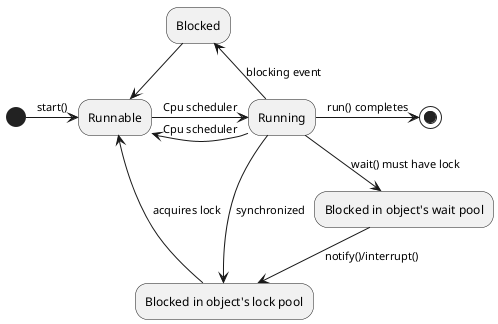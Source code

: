 @startuml
(*) -> [start()]Runnable
-> [Cpu scheduler]Running
-> [run() completes](*)

Running -> [Cpu scheduler]Runnable

Running -left-> [blocking event]Blocked
-->Runnable

Running --> [synchronized]Blocked in object's lock pool

Running --> [wait() must have lock]Blocked in object's wait pool
--> [notify()/interrupt()]Blocked in object's lock pool

"Blocked in object's lock pool" -up-> [acquires lock]Runnable
@enduml